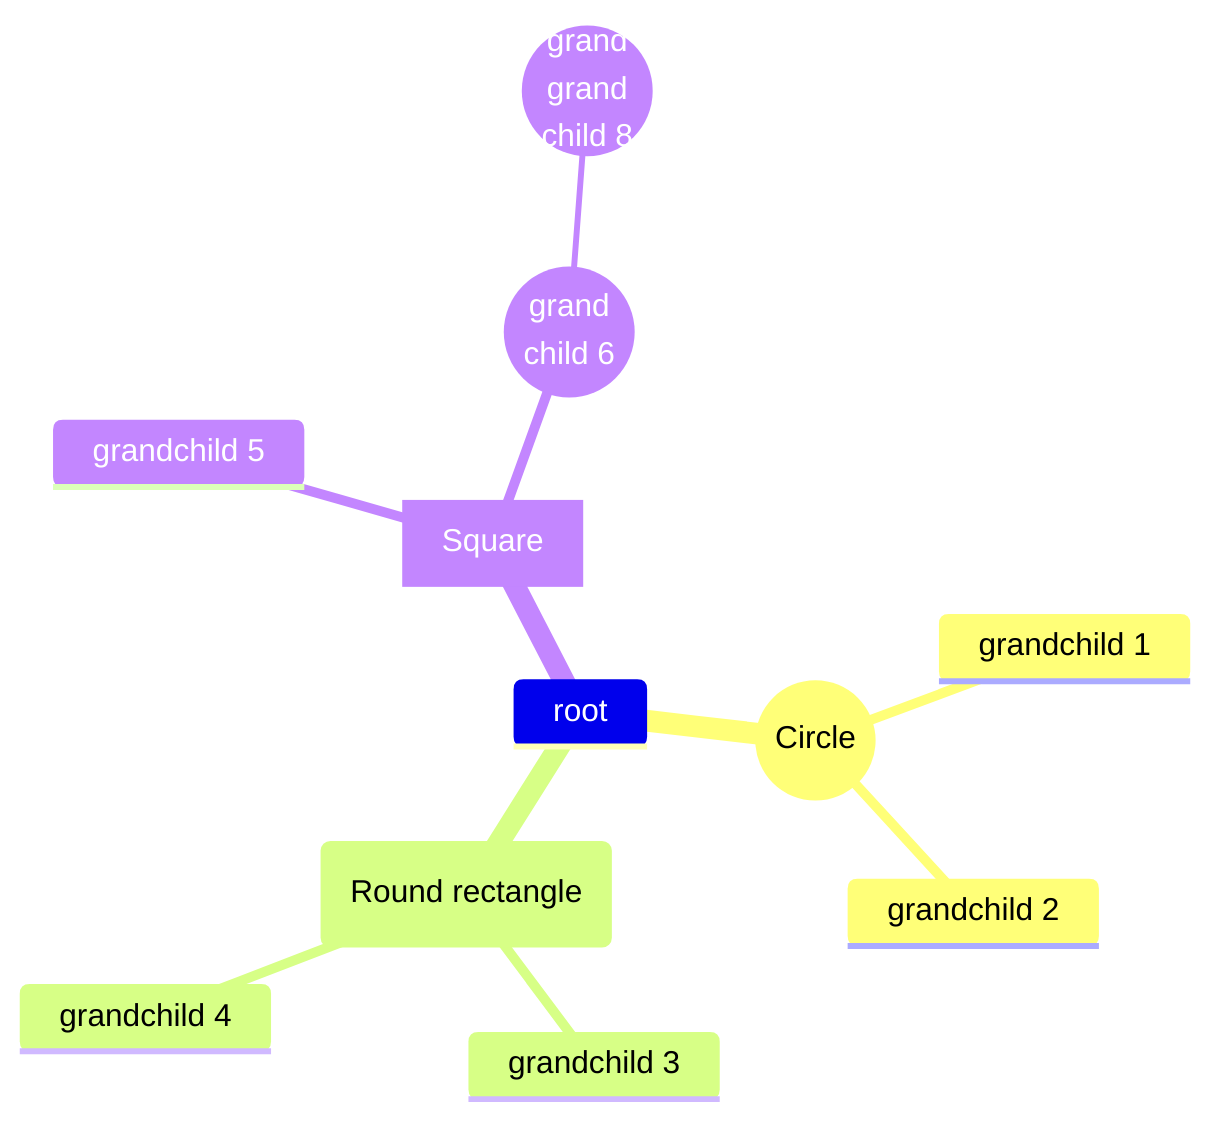 mindmap
  root
    child1((Circle))
        grandchild 1
        grandchild 2
    child2(Round rectangle)
        grandchild 3
        grandchild 4
    child3[Square]
        grandchild 5
        ::icon(mdi mdi-fire)
        gc6((grand<br/>child 6))
        ::icon(mdi mdi-fire)
          gc7((grand<br/>grand<br/>child 8))